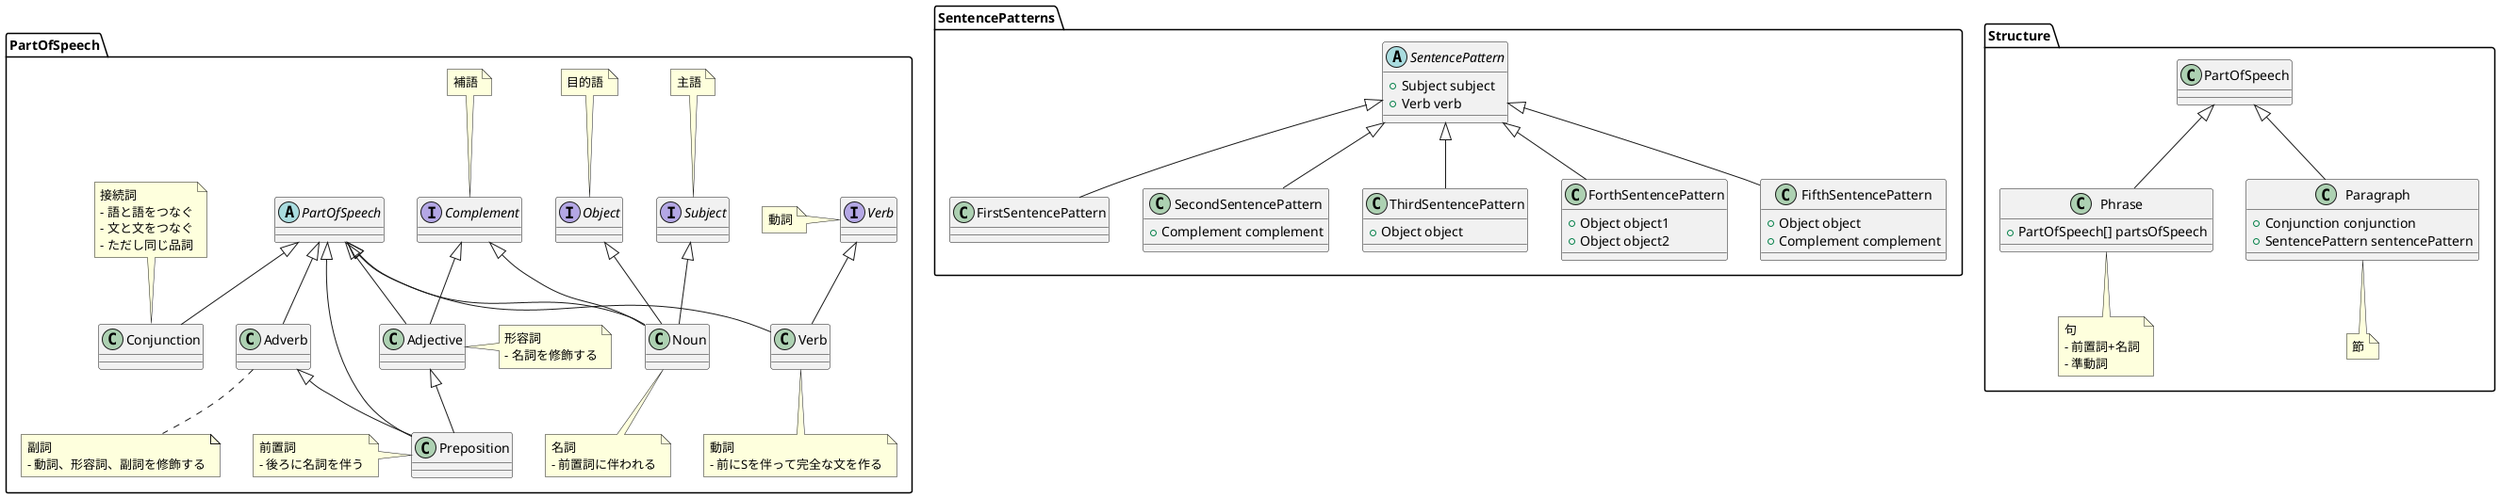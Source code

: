 @startuml Structure of English

package PartOfSpeech {
    interface Subject
    note top : 主語

    interface "Verb" as IVerb
    note left : 動詞

    interface Object
    note top : 目的語

    interface Complement
    note top : 補語

    abstract class PartOfSpeech {
    }

    '名詞
    class Noun {
    }
    note bottom : 名詞\n- 前置詞に伴われる
    PartOfSpeech <|-- Noun
    Subject <|-- Noun
    Object <|-- Noun
    Complement <|-- Noun

    '動詞
    class Verb {

    }
    note bottom : 動詞\n- 前にSを伴って完全な文を作る
    PartOfSpeech <|-- Verb
    IVerb <|-- Verb

    '形容詞
    class Adjective {

    }
    note right : 形容詞\n- 名詞を修飾する
    Complement <|-- Adjective
    PartOfSpeech <|-- Adjective

    '副詞
    class Adverb {

    }
    note bottom : 副詞\n- 動詞、形容詞、副詞を修飾する
    PartOfSpeech <|-- Adverb

    '前置詞
    class Preposition {

    }
    note left : 前置詞\n- 後ろに名詞を伴う
    PartOfSpeech <|-- Preposition
    Adjective <|-- Preposition
    Adverb <|-- Preposition

    '接続詞
    class Conjunction {

    }
    note top : 接続詞\n- 語と語をつなぐ\n- 文と文をつなぐ\n- ただし同じ品詞
    PartOfSpeech <|-- Conjunction
}

package SentencePatterns {
    abstract class SentencePattern {
        + Subject subject
        + Verb verb
    }

    class FirstSentencePattern {
    }
    SentencePattern <|-- FirstSentencePattern

    class SecondSentencePattern {
        + Complement complement
    }
    SentencePattern <|-- SecondSentencePattern

    class ThirdSentencePattern {
        + Object object
    }
    SentencePattern <|-- ThirdSentencePattern

    class ForthSentencePattern {
        + Object object1
        + Object object2
    }
    SentencePattern <|-- ForthSentencePattern

    class FifthSentencePattern {
        + Object object
        + Complement complement
    }
    SentencePattern <|-- FifthSentencePattern
}

package Structure {
    class Phrase {
        + PartOfSpeech[] partsOfSpeech
    }
    note bottom : 句\n- 前置詞+名詞\n- 準動詞
    PartOfSpeech <|-- Phrase

    class Paragraph {
        + Conjunction conjunction
        + SentencePattern sentencePattern
    }
    note bottom : 節
    PartOfSpeech <|-- Paragraph
}
@enduml